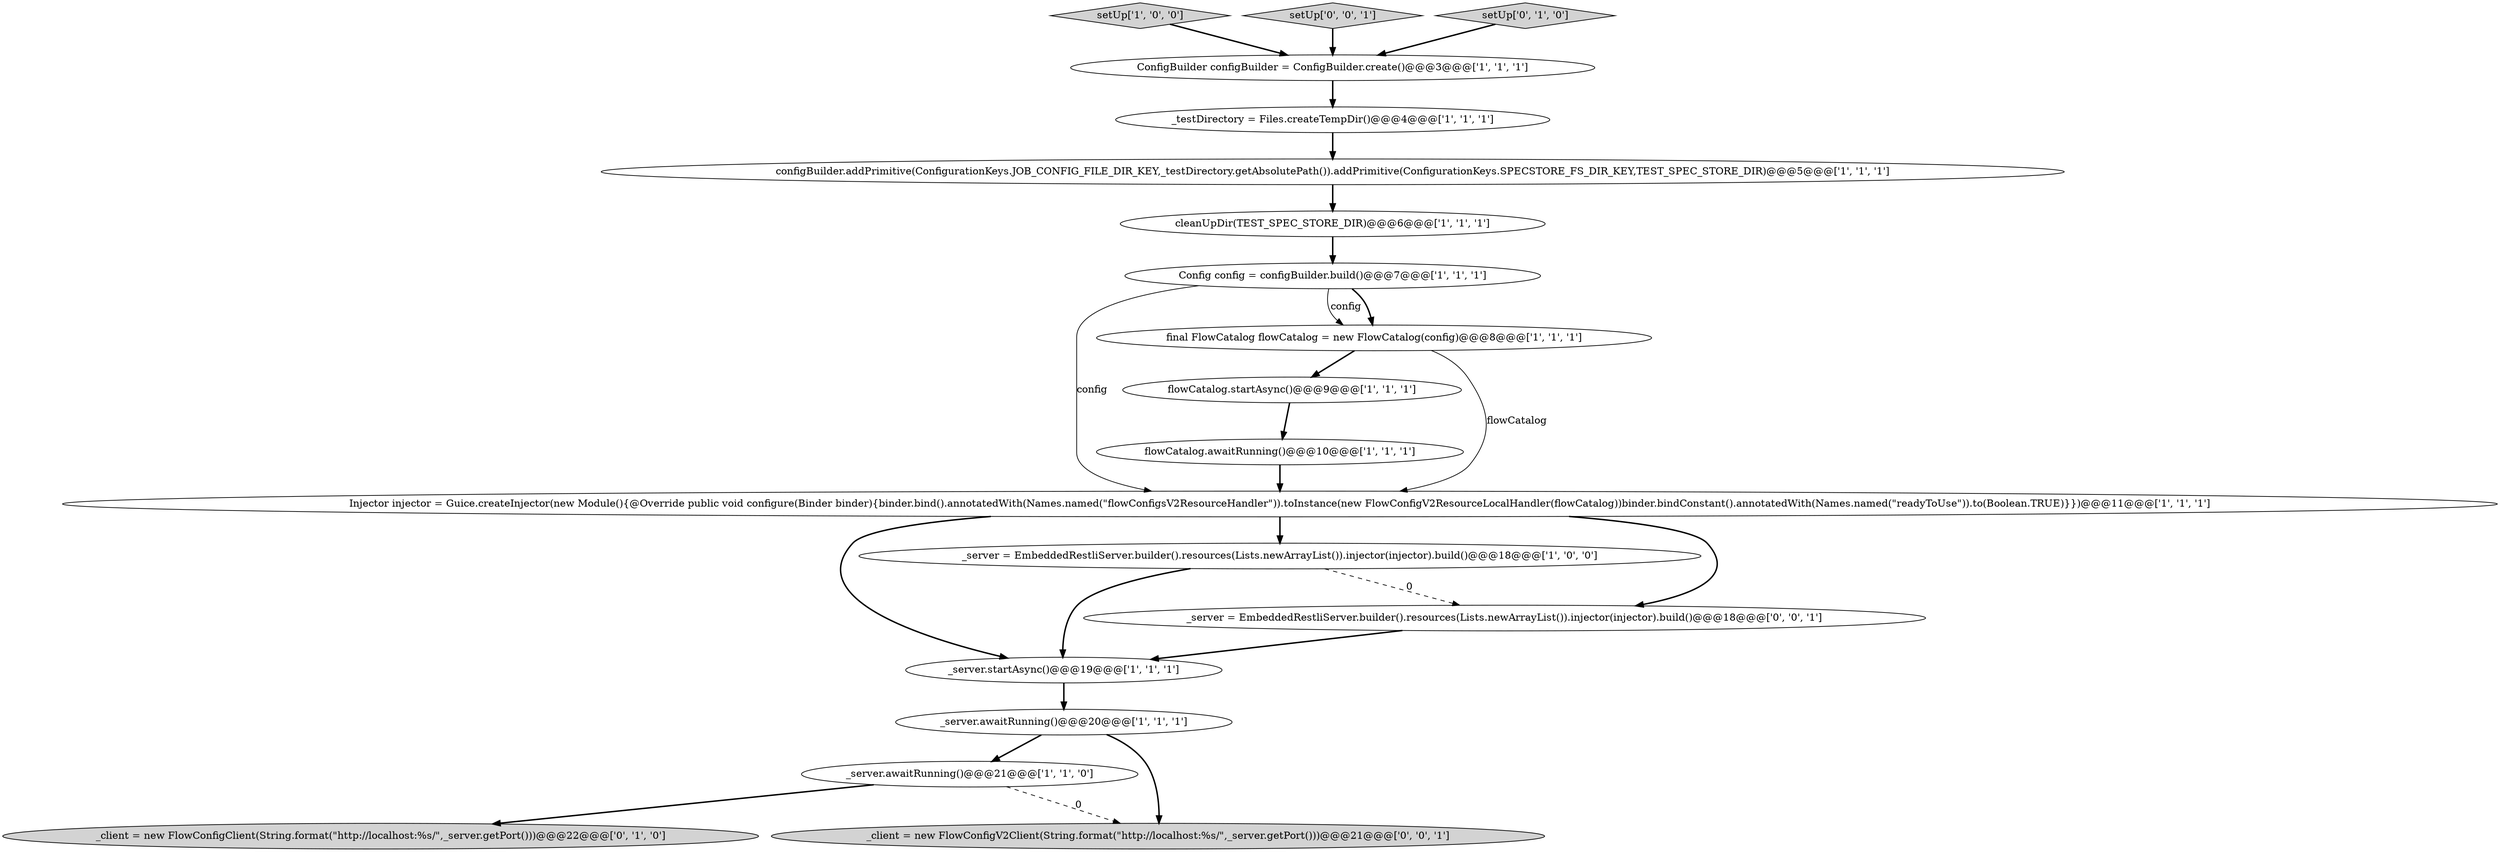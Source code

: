 digraph {
14 [style = filled, label = "_client = new FlowConfigClient(String.format(\"http://localhost:%s/\",_server.getPort()))@@@22@@@['0', '1', '0']", fillcolor = lightgray, shape = ellipse image = "AAA0AAABBB2BBB"];
10 [style = filled, label = "Injector injector = Guice.createInjector(new Module(){@Override public void configure(Binder binder){binder.bind().annotatedWith(Names.named(\"flowConfigsV2ResourceHandler\")).toInstance(new FlowConfigV2ResourceLocalHandler(flowCatalog))binder.bindConstant().annotatedWith(Names.named(\"readyToUse\")).to(Boolean.TRUE)}})@@@11@@@['1', '1', '1']", fillcolor = white, shape = ellipse image = "AAA0AAABBB1BBB"];
0 [style = filled, label = "_server.awaitRunning()@@@21@@@['1', '1', '0']", fillcolor = white, shape = ellipse image = "AAA0AAABBB1BBB"];
4 [style = filled, label = "setUp['1', '0', '0']", fillcolor = lightgray, shape = diamond image = "AAA0AAABBB1BBB"];
2 [style = filled, label = "_server = EmbeddedRestliServer.builder().resources(Lists.newArrayList()).injector(injector).build()@@@18@@@['1', '0', '0']", fillcolor = white, shape = ellipse image = "AAA0AAABBB1BBB"];
6 [style = filled, label = "flowCatalog.awaitRunning()@@@10@@@['1', '1', '1']", fillcolor = white, shape = ellipse image = "AAA0AAABBB1BBB"];
7 [style = filled, label = "Config config = configBuilder.build()@@@7@@@['1', '1', '1']", fillcolor = white, shape = ellipse image = "AAA0AAABBB1BBB"];
8 [style = filled, label = "flowCatalog.startAsync()@@@9@@@['1', '1', '1']", fillcolor = white, shape = ellipse image = "AAA0AAABBB1BBB"];
17 [style = filled, label = "_client = new FlowConfigV2Client(String.format(\"http://localhost:%s/\",_server.getPort()))@@@21@@@['0', '0', '1']", fillcolor = lightgray, shape = ellipse image = "AAA0AAABBB3BBB"];
18 [style = filled, label = "setUp['0', '0', '1']", fillcolor = lightgray, shape = diamond image = "AAA0AAABBB3BBB"];
11 [style = filled, label = "final FlowCatalog flowCatalog = new FlowCatalog(config)@@@8@@@['1', '1', '1']", fillcolor = white, shape = ellipse image = "AAA0AAABBB1BBB"];
13 [style = filled, label = "_server.awaitRunning()@@@20@@@['1', '1', '1']", fillcolor = white, shape = ellipse image = "AAA0AAABBB1BBB"];
9 [style = filled, label = "_server.startAsync()@@@19@@@['1', '1', '1']", fillcolor = white, shape = ellipse image = "AAA0AAABBB1BBB"];
12 [style = filled, label = "_testDirectory = Files.createTempDir()@@@4@@@['1', '1', '1']", fillcolor = white, shape = ellipse image = "AAA0AAABBB1BBB"];
1 [style = filled, label = "ConfigBuilder configBuilder = ConfigBuilder.create()@@@3@@@['1', '1', '1']", fillcolor = white, shape = ellipse image = "AAA0AAABBB1BBB"];
15 [style = filled, label = "setUp['0', '1', '0']", fillcolor = lightgray, shape = diamond image = "AAA0AAABBB2BBB"];
3 [style = filled, label = "configBuilder.addPrimitive(ConfigurationKeys.JOB_CONFIG_FILE_DIR_KEY,_testDirectory.getAbsolutePath()).addPrimitive(ConfigurationKeys.SPECSTORE_FS_DIR_KEY,TEST_SPEC_STORE_DIR)@@@5@@@['1', '1', '1']", fillcolor = white, shape = ellipse image = "AAA0AAABBB1BBB"];
5 [style = filled, label = "cleanUpDir(TEST_SPEC_STORE_DIR)@@@6@@@['1', '1', '1']", fillcolor = white, shape = ellipse image = "AAA0AAABBB1BBB"];
16 [style = filled, label = "_server = EmbeddedRestliServer.builder().resources(Lists.newArrayList()).injector(injector).build()@@@18@@@['0', '0', '1']", fillcolor = white, shape = ellipse image = "AAA0AAABBB3BBB"];
10->16 [style = bold, label=""];
11->10 [style = solid, label="flowCatalog"];
15->1 [style = bold, label=""];
10->2 [style = bold, label=""];
7->10 [style = solid, label="config"];
13->0 [style = bold, label=""];
13->17 [style = bold, label=""];
10->9 [style = bold, label=""];
1->12 [style = bold, label=""];
9->13 [style = bold, label=""];
8->6 [style = bold, label=""];
7->11 [style = bold, label=""];
3->5 [style = bold, label=""];
4->1 [style = bold, label=""];
6->10 [style = bold, label=""];
2->16 [style = dashed, label="0"];
2->9 [style = bold, label=""];
7->11 [style = solid, label="config"];
11->8 [style = bold, label=""];
12->3 [style = bold, label=""];
0->17 [style = dashed, label="0"];
18->1 [style = bold, label=""];
0->14 [style = bold, label=""];
5->7 [style = bold, label=""];
16->9 [style = bold, label=""];
}
